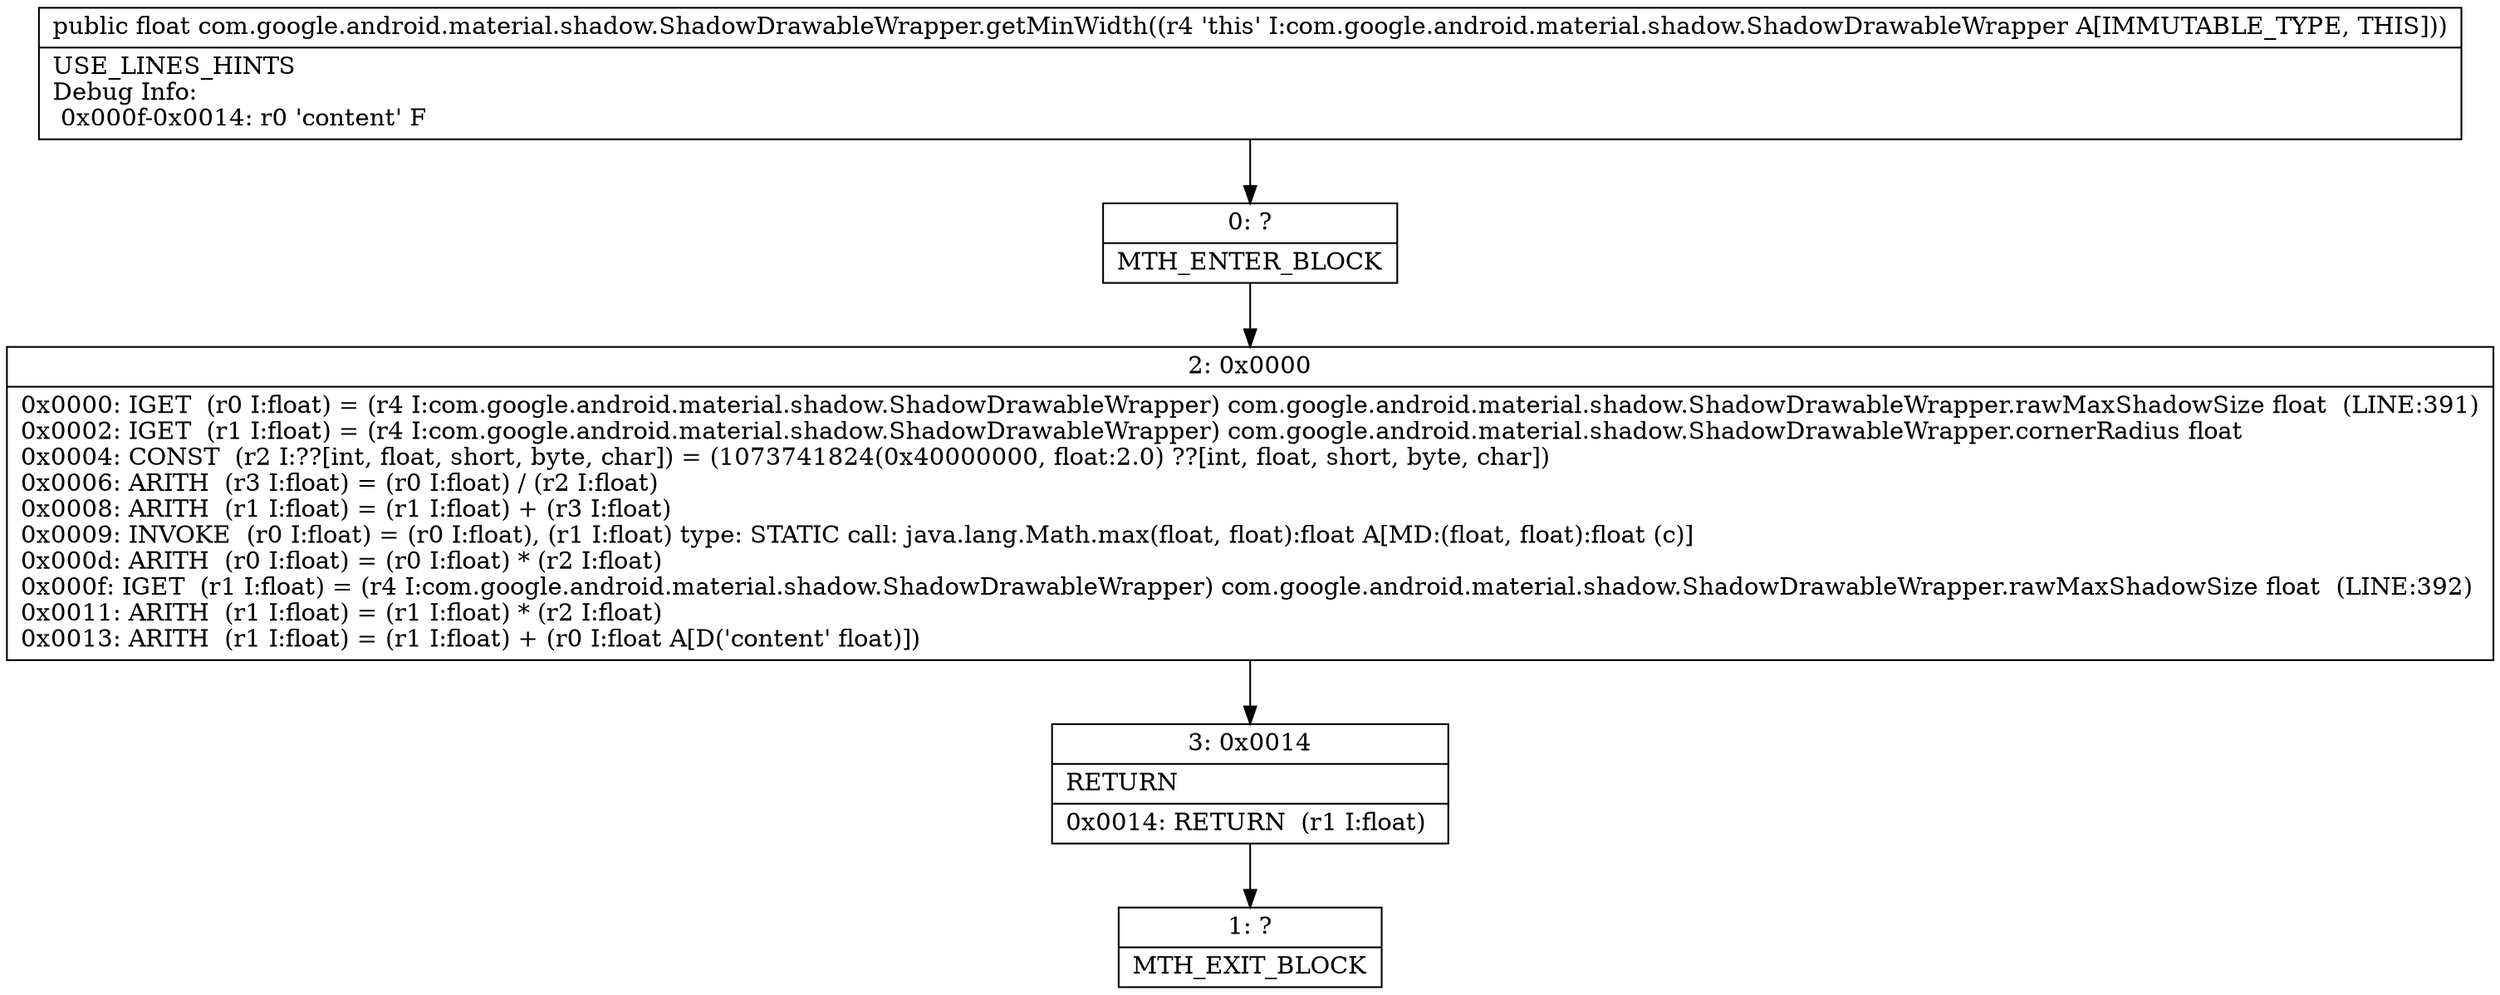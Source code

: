 digraph "CFG forcom.google.android.material.shadow.ShadowDrawableWrapper.getMinWidth()F" {
Node_0 [shape=record,label="{0\:\ ?|MTH_ENTER_BLOCK\l}"];
Node_2 [shape=record,label="{2\:\ 0x0000|0x0000: IGET  (r0 I:float) = (r4 I:com.google.android.material.shadow.ShadowDrawableWrapper) com.google.android.material.shadow.ShadowDrawableWrapper.rawMaxShadowSize float  (LINE:391)\l0x0002: IGET  (r1 I:float) = (r4 I:com.google.android.material.shadow.ShadowDrawableWrapper) com.google.android.material.shadow.ShadowDrawableWrapper.cornerRadius float \l0x0004: CONST  (r2 I:??[int, float, short, byte, char]) = (1073741824(0x40000000, float:2.0) ??[int, float, short, byte, char]) \l0x0006: ARITH  (r3 I:float) = (r0 I:float) \/ (r2 I:float) \l0x0008: ARITH  (r1 I:float) = (r1 I:float) + (r3 I:float) \l0x0009: INVOKE  (r0 I:float) = (r0 I:float), (r1 I:float) type: STATIC call: java.lang.Math.max(float, float):float A[MD:(float, float):float (c)]\l0x000d: ARITH  (r0 I:float) = (r0 I:float) * (r2 I:float) \l0x000f: IGET  (r1 I:float) = (r4 I:com.google.android.material.shadow.ShadowDrawableWrapper) com.google.android.material.shadow.ShadowDrawableWrapper.rawMaxShadowSize float  (LINE:392)\l0x0011: ARITH  (r1 I:float) = (r1 I:float) * (r2 I:float) \l0x0013: ARITH  (r1 I:float) = (r1 I:float) + (r0 I:float A[D('content' float)]) \l}"];
Node_3 [shape=record,label="{3\:\ 0x0014|RETURN\l|0x0014: RETURN  (r1 I:float) \l}"];
Node_1 [shape=record,label="{1\:\ ?|MTH_EXIT_BLOCK\l}"];
MethodNode[shape=record,label="{public float com.google.android.material.shadow.ShadowDrawableWrapper.getMinWidth((r4 'this' I:com.google.android.material.shadow.ShadowDrawableWrapper A[IMMUTABLE_TYPE, THIS]))  | USE_LINES_HINTS\lDebug Info:\l  0x000f\-0x0014: r0 'content' F\l}"];
MethodNode -> Node_0;Node_0 -> Node_2;
Node_2 -> Node_3;
Node_3 -> Node_1;
}

